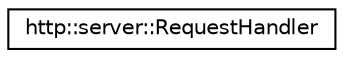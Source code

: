 digraph "Graphical Class Hierarchy"
{
 // LATEX_PDF_SIZE
  edge [fontname="Helvetica",fontsize="10",labelfontname="Helvetica",labelfontsize="10"];
  node [fontname="Helvetica",fontsize="10",shape=record];
  rankdir="LR";
  Node0 [label="http::server::RequestHandler",height=0.2,width=0.4,color="black", fillcolor="white", style="filled",URL="$classhttp_1_1server_1_1RequestHandler.html",tooltip="The common handler for all incoming requests."];
}
